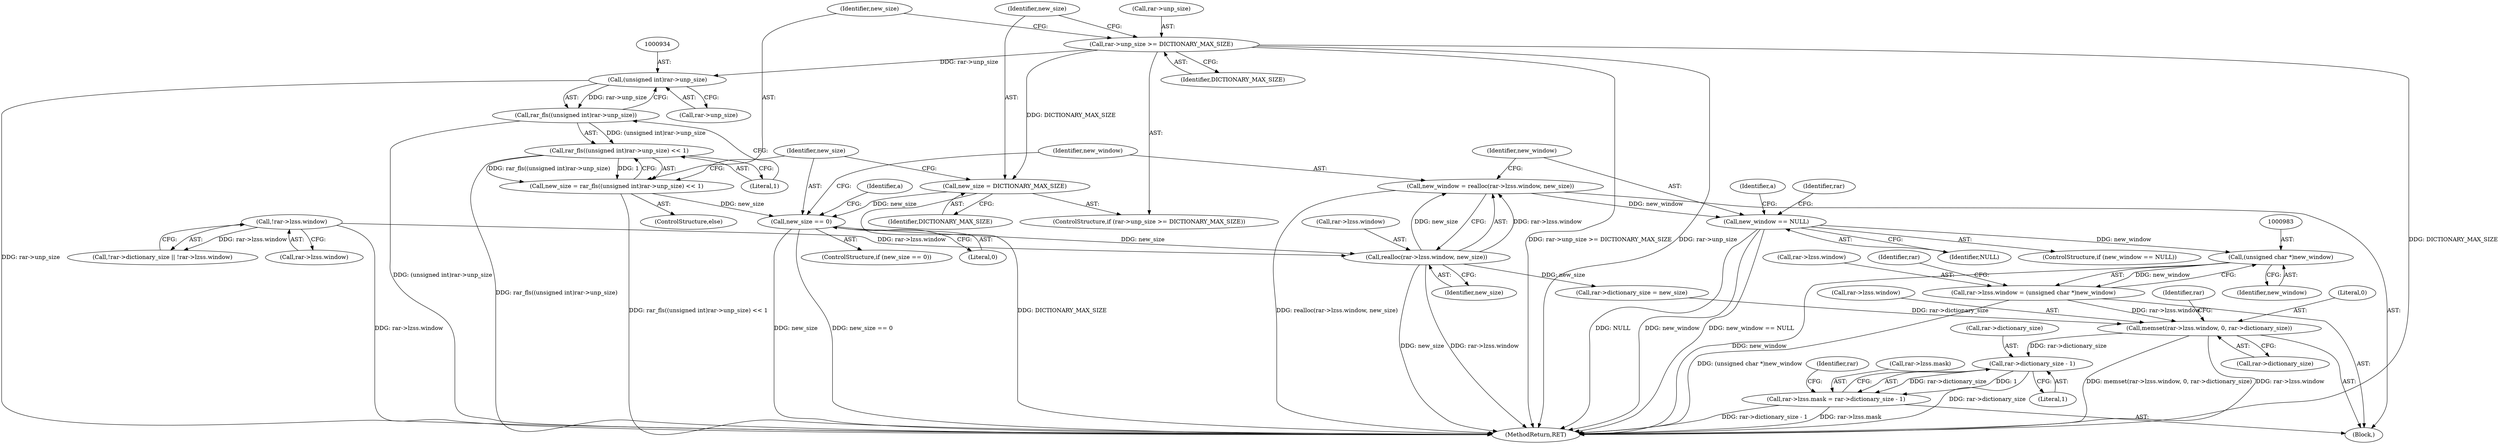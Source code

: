 digraph "0_libarchive_021efa522ad729ff0f5806c4ce53e4a6cc1daa31@API" {
"1000953" [label="(Call,new_window = realloc(rar->lzss.window, new_size))"];
"1000955" [label="(Call,realloc(rar->lzss.window, new_size))"];
"1000910" [label="(Call,!rar->lzss.window)"];
"1000940" [label="(Call,new_size == 0)"];
"1000925" [label="(Call,new_size = DICTIONARY_MAX_SIZE)"];
"1000920" [label="(Call,rar->unp_size >= DICTIONARY_MAX_SIZE)"];
"1000929" [label="(Call,new_size = rar_fls((unsigned int)rar->unp_size) << 1)"];
"1000931" [label="(Call,rar_fls((unsigned int)rar->unp_size) << 1)"];
"1000932" [label="(Call,rar_fls((unsigned int)rar->unp_size))"];
"1000933" [label="(Call,(unsigned int)rar->unp_size)"];
"1000963" [label="(Call,new_window == NULL)"];
"1000982" [label="(Call,(unsigned char *)new_window)"];
"1000976" [label="(Call,rar->lzss.window = (unsigned char *)new_window)"];
"1000990" [label="(Call,memset(rar->lzss.window, 0, rar->dictionary_size))"];
"1001006" [label="(Call,rar->dictionary_size - 1)"];
"1001000" [label="(Call,rar->lzss.mask = rar->dictionary_size - 1)"];
"1000984" [label="(Identifier,new_window)"];
"1000979" [label="(Identifier,rar)"];
"1000976" [label="(Call,rar->lzss.window = (unsigned char *)new_window)"];
"1000990" [label="(Call,memset(rar->lzss.window, 0, rar->dictionary_size))"];
"1000997" [label="(Call,rar->dictionary_size)"];
"1000953" [label="(Call,new_window = realloc(rar->lzss.window, new_size))"];
"1001007" [label="(Call,rar->dictionary_size)"];
"1000933" [label="(Call,(unsigned int)rar->unp_size)"];
"1000954" [label="(Identifier,new_window)"];
"1000985" [label="(Call,rar->dictionary_size = new_size)"];
"1000919" [label="(ControlStructure,if (rar->unp_size >= DICTIONARY_MAX_SIZE))"];
"1000920" [label="(Call,rar->unp_size >= DICTIONARY_MAX_SIZE)"];
"1001003" [label="(Identifier,rar)"];
"1001033" [label="(MethodReturn,RET)"];
"1000938" [label="(Literal,1)"];
"1000932" [label="(Call,rar_fls((unsigned int)rar->unp_size))"];
"1000924" [label="(Identifier,DICTIONARY_MAX_SIZE)"];
"1000955" [label="(Call,realloc(rar->lzss.window, new_size))"];
"1000965" [label="(Identifier,NULL)"];
"1000996" [label="(Literal,0)"];
"1000926" [label="(Identifier,new_size)"];
"1000925" [label="(Call,new_size = DICTIONARY_MAX_SIZE)"];
"1000929" [label="(Call,new_size = rar_fls((unsigned int)rar->unp_size) << 1)"];
"1000962" [label="(ControlStructure,if (new_window == NULL))"];
"1000921" [label="(Call,rar->unp_size)"];
"1001013" [label="(Identifier,rar)"];
"1000939" [label="(ControlStructure,if (new_size == 0))"];
"1000916" [label="(Block,)"];
"1000991" [label="(Call,rar->lzss.window)"];
"1000956" [label="(Call,rar->lzss.window)"];
"1001010" [label="(Literal,1)"];
"1000964" [label="(Identifier,new_window)"];
"1000963" [label="(Call,new_window == NULL)"];
"1000947" [label="(Identifier,a)"];
"1000928" [label="(ControlStructure,else)"];
"1000927" [label="(Identifier,DICTIONARY_MAX_SIZE)"];
"1001006" [label="(Call,rar->dictionary_size - 1)"];
"1000977" [label="(Call,rar->lzss.window)"];
"1000905" [label="(Call,!rar->dictionary_size || !rar->lzss.window)"];
"1000982" [label="(Call,(unsigned char *)new_window)"];
"1001000" [label="(Call,rar->lzss.mask = rar->dictionary_size - 1)"];
"1000931" [label="(Call,rar_fls((unsigned int)rar->unp_size) << 1)"];
"1000987" [label="(Identifier,rar)"];
"1001001" [label="(Call,rar->lzss.mask)"];
"1000930" [label="(Identifier,new_size)"];
"1000961" [label="(Identifier,new_size)"];
"1000935" [label="(Call,rar->unp_size)"];
"1000911" [label="(Call,rar->lzss.window)"];
"1000940" [label="(Call,new_size == 0)"];
"1000942" [label="(Literal,0)"];
"1000970" [label="(Identifier,a)"];
"1000941" [label="(Identifier,new_size)"];
"1000910" [label="(Call,!rar->lzss.window)"];
"1000953" -> "1000916"  [label="AST: "];
"1000953" -> "1000955"  [label="CFG: "];
"1000954" -> "1000953"  [label="AST: "];
"1000955" -> "1000953"  [label="AST: "];
"1000964" -> "1000953"  [label="CFG: "];
"1000953" -> "1001033"  [label="DDG: realloc(rar->lzss.window, new_size)"];
"1000955" -> "1000953"  [label="DDG: rar->lzss.window"];
"1000955" -> "1000953"  [label="DDG: new_size"];
"1000953" -> "1000963"  [label="DDG: new_window"];
"1000955" -> "1000961"  [label="CFG: "];
"1000956" -> "1000955"  [label="AST: "];
"1000961" -> "1000955"  [label="AST: "];
"1000955" -> "1001033"  [label="DDG: new_size"];
"1000955" -> "1001033"  [label="DDG: rar->lzss.window"];
"1000910" -> "1000955"  [label="DDG: rar->lzss.window"];
"1000940" -> "1000955"  [label="DDG: new_size"];
"1000955" -> "1000985"  [label="DDG: new_size"];
"1000910" -> "1000905"  [label="AST: "];
"1000910" -> "1000911"  [label="CFG: "];
"1000911" -> "1000910"  [label="AST: "];
"1000905" -> "1000910"  [label="CFG: "];
"1000910" -> "1001033"  [label="DDG: rar->lzss.window"];
"1000910" -> "1000905"  [label="DDG: rar->lzss.window"];
"1000940" -> "1000939"  [label="AST: "];
"1000940" -> "1000942"  [label="CFG: "];
"1000941" -> "1000940"  [label="AST: "];
"1000942" -> "1000940"  [label="AST: "];
"1000947" -> "1000940"  [label="CFG: "];
"1000954" -> "1000940"  [label="CFG: "];
"1000940" -> "1001033"  [label="DDG: new_size"];
"1000940" -> "1001033"  [label="DDG: new_size == 0"];
"1000925" -> "1000940"  [label="DDG: new_size"];
"1000929" -> "1000940"  [label="DDG: new_size"];
"1000925" -> "1000919"  [label="AST: "];
"1000925" -> "1000927"  [label="CFG: "];
"1000926" -> "1000925"  [label="AST: "];
"1000927" -> "1000925"  [label="AST: "];
"1000941" -> "1000925"  [label="CFG: "];
"1000925" -> "1001033"  [label="DDG: DICTIONARY_MAX_SIZE"];
"1000920" -> "1000925"  [label="DDG: DICTIONARY_MAX_SIZE"];
"1000920" -> "1000919"  [label="AST: "];
"1000920" -> "1000924"  [label="CFG: "];
"1000921" -> "1000920"  [label="AST: "];
"1000924" -> "1000920"  [label="AST: "];
"1000926" -> "1000920"  [label="CFG: "];
"1000930" -> "1000920"  [label="CFG: "];
"1000920" -> "1001033"  [label="DDG: rar->unp_size >= DICTIONARY_MAX_SIZE"];
"1000920" -> "1001033"  [label="DDG: rar->unp_size"];
"1000920" -> "1001033"  [label="DDG: DICTIONARY_MAX_SIZE"];
"1000920" -> "1000933"  [label="DDG: rar->unp_size"];
"1000929" -> "1000928"  [label="AST: "];
"1000929" -> "1000931"  [label="CFG: "];
"1000930" -> "1000929"  [label="AST: "];
"1000931" -> "1000929"  [label="AST: "];
"1000941" -> "1000929"  [label="CFG: "];
"1000929" -> "1001033"  [label="DDG: rar_fls((unsigned int)rar->unp_size) << 1"];
"1000931" -> "1000929"  [label="DDG: rar_fls((unsigned int)rar->unp_size)"];
"1000931" -> "1000929"  [label="DDG: 1"];
"1000931" -> "1000938"  [label="CFG: "];
"1000932" -> "1000931"  [label="AST: "];
"1000938" -> "1000931"  [label="AST: "];
"1000931" -> "1001033"  [label="DDG: rar_fls((unsigned int)rar->unp_size)"];
"1000932" -> "1000931"  [label="DDG: (unsigned int)rar->unp_size"];
"1000932" -> "1000933"  [label="CFG: "];
"1000933" -> "1000932"  [label="AST: "];
"1000938" -> "1000932"  [label="CFG: "];
"1000932" -> "1001033"  [label="DDG: (unsigned int)rar->unp_size"];
"1000933" -> "1000932"  [label="DDG: rar->unp_size"];
"1000933" -> "1000935"  [label="CFG: "];
"1000934" -> "1000933"  [label="AST: "];
"1000935" -> "1000933"  [label="AST: "];
"1000933" -> "1001033"  [label="DDG: rar->unp_size"];
"1000963" -> "1000962"  [label="AST: "];
"1000963" -> "1000965"  [label="CFG: "];
"1000964" -> "1000963"  [label="AST: "];
"1000965" -> "1000963"  [label="AST: "];
"1000970" -> "1000963"  [label="CFG: "];
"1000979" -> "1000963"  [label="CFG: "];
"1000963" -> "1001033"  [label="DDG: NULL"];
"1000963" -> "1001033"  [label="DDG: new_window"];
"1000963" -> "1001033"  [label="DDG: new_window == NULL"];
"1000963" -> "1000982"  [label="DDG: new_window"];
"1000982" -> "1000976"  [label="AST: "];
"1000982" -> "1000984"  [label="CFG: "];
"1000983" -> "1000982"  [label="AST: "];
"1000984" -> "1000982"  [label="AST: "];
"1000976" -> "1000982"  [label="CFG: "];
"1000982" -> "1001033"  [label="DDG: new_window"];
"1000982" -> "1000976"  [label="DDG: new_window"];
"1000976" -> "1000916"  [label="AST: "];
"1000977" -> "1000976"  [label="AST: "];
"1000987" -> "1000976"  [label="CFG: "];
"1000976" -> "1001033"  [label="DDG: (unsigned char *)new_window"];
"1000976" -> "1000990"  [label="DDG: rar->lzss.window"];
"1000990" -> "1000916"  [label="AST: "];
"1000990" -> "1000997"  [label="CFG: "];
"1000991" -> "1000990"  [label="AST: "];
"1000996" -> "1000990"  [label="AST: "];
"1000997" -> "1000990"  [label="AST: "];
"1001003" -> "1000990"  [label="CFG: "];
"1000990" -> "1001033"  [label="DDG: rar->lzss.window"];
"1000990" -> "1001033"  [label="DDG: memset(rar->lzss.window, 0, rar->dictionary_size)"];
"1000985" -> "1000990"  [label="DDG: rar->dictionary_size"];
"1000990" -> "1001006"  [label="DDG: rar->dictionary_size"];
"1001006" -> "1001000"  [label="AST: "];
"1001006" -> "1001010"  [label="CFG: "];
"1001007" -> "1001006"  [label="AST: "];
"1001010" -> "1001006"  [label="AST: "];
"1001000" -> "1001006"  [label="CFG: "];
"1001006" -> "1001033"  [label="DDG: rar->dictionary_size"];
"1001006" -> "1001000"  [label="DDG: rar->dictionary_size"];
"1001006" -> "1001000"  [label="DDG: 1"];
"1001000" -> "1000916"  [label="AST: "];
"1001001" -> "1001000"  [label="AST: "];
"1001013" -> "1001000"  [label="CFG: "];
"1001000" -> "1001033"  [label="DDG: rar->lzss.mask"];
"1001000" -> "1001033"  [label="DDG: rar->dictionary_size - 1"];
}
